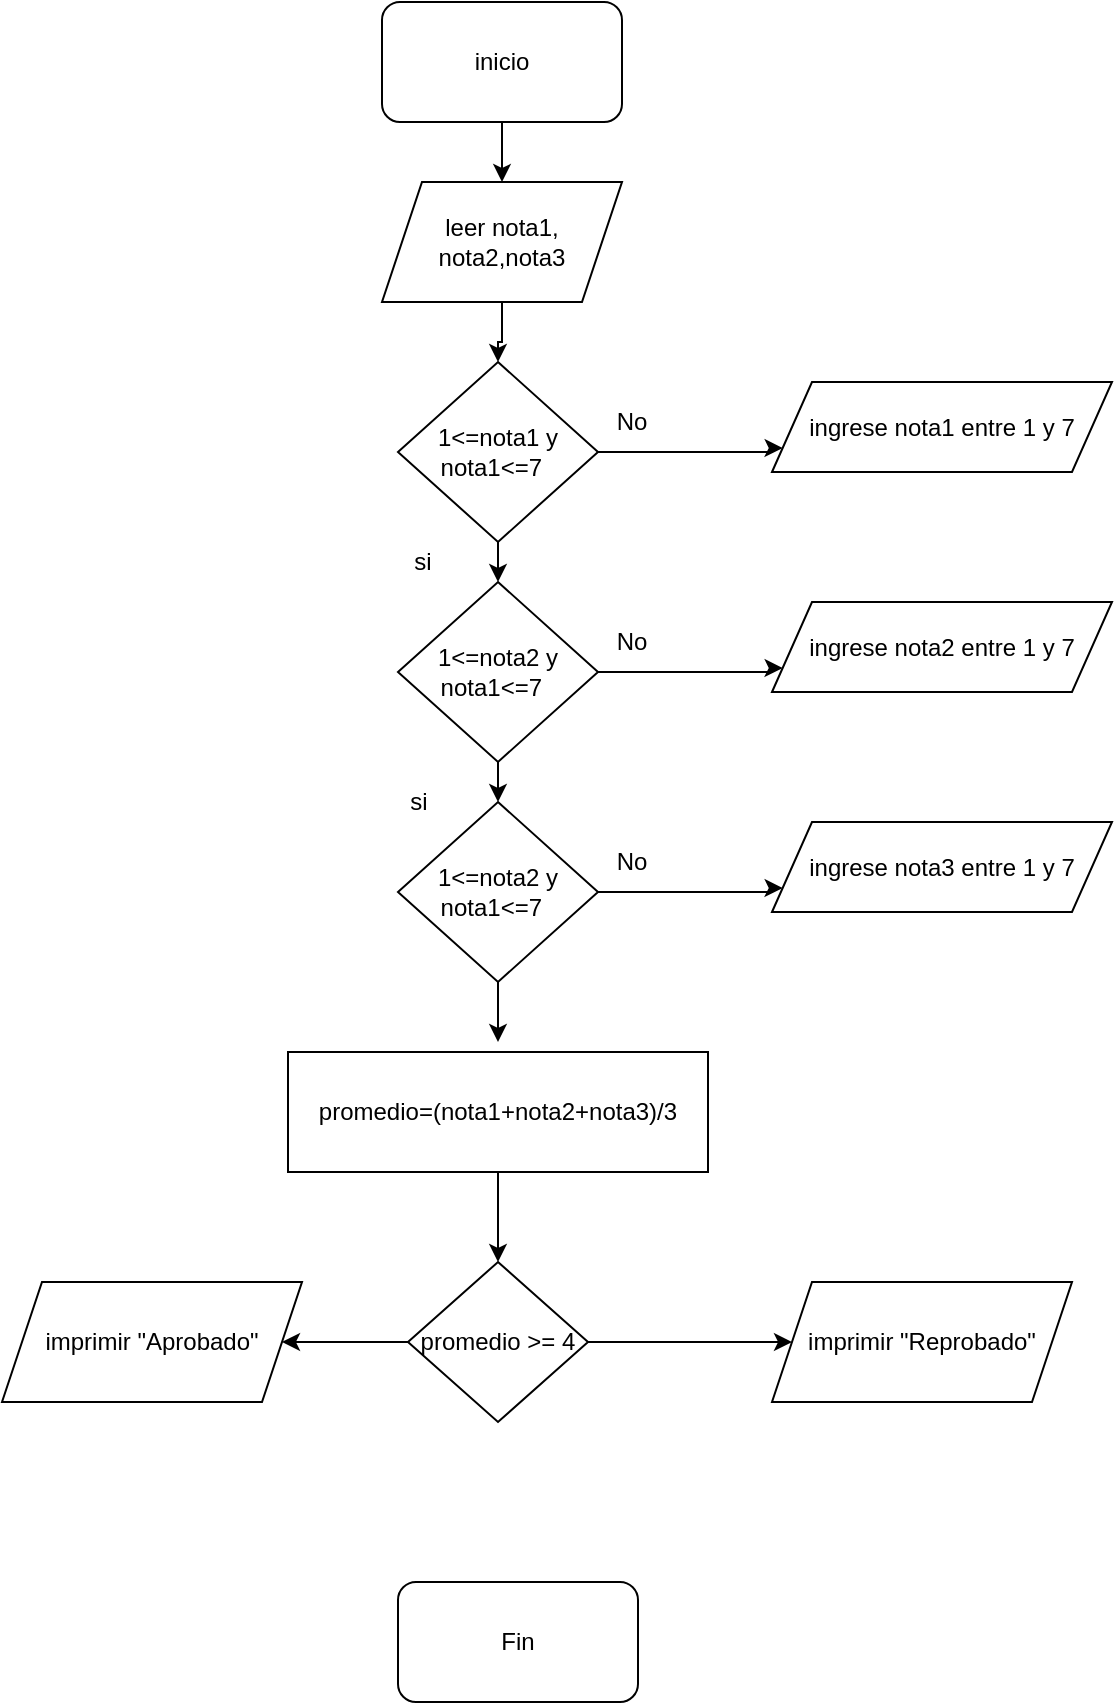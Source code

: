 <mxfile version="15.8.8" type="device"><diagram id="YtGdapbYBQNS2ut3J7UH" name="Page-1"><mxGraphModel dx="845" dy="468" grid="1" gridSize="10" guides="1" tooltips="1" connect="1" arrows="1" fold="1" page="1" pageScale="1" pageWidth="827" pageHeight="1169" math="0" shadow="0"><root><mxCell id="0"/><mxCell id="1" parent="0"/><mxCell id="Ysb_ORBw48rYoZX1FkYv-5" style="edgeStyle=orthogonalEdgeStyle;rounded=0;orthogonalLoop=1;jettySize=auto;html=1;exitX=0.5;exitY=1;exitDx=0;exitDy=0;" edge="1" parent="1" source="Ysb_ORBw48rYoZX1FkYv-2" target="Ysb_ORBw48rYoZX1FkYv-6"><mxGeometry relative="1" as="geometry"><mxPoint x="360" y="140" as="targetPoint"/></mxGeometry></mxCell><mxCell id="Ysb_ORBw48rYoZX1FkYv-2" value="inicio" style="rounded=1;whiteSpace=wrap;html=1;" vertex="1" parent="1"><mxGeometry x="300" width="120" height="60" as="geometry"/></mxCell><mxCell id="Ysb_ORBw48rYoZX1FkYv-7" style="edgeStyle=orthogonalEdgeStyle;rounded=0;orthogonalLoop=1;jettySize=auto;html=1;exitX=0.5;exitY=1;exitDx=0;exitDy=0;" edge="1" parent="1" source="Ysb_ORBw48rYoZX1FkYv-6" target="Ysb_ORBw48rYoZX1FkYv-8"><mxGeometry relative="1" as="geometry"><mxPoint x="360" y="220" as="targetPoint"/></mxGeometry></mxCell><mxCell id="Ysb_ORBw48rYoZX1FkYv-6" value="leer nota1, nota2,nota3" style="shape=parallelogram;perimeter=parallelogramPerimeter;whiteSpace=wrap;html=1;fixedSize=1;" vertex="1" parent="1"><mxGeometry x="300" y="90" width="120" height="60" as="geometry"/></mxCell><mxCell id="Ysb_ORBw48rYoZX1FkYv-10" style="edgeStyle=orthogonalEdgeStyle;rounded=0;orthogonalLoop=1;jettySize=auto;html=1;exitX=1;exitY=0.5;exitDx=0;exitDy=0;entryX=0;entryY=0.75;entryDx=0;entryDy=0;" edge="1" parent="1" source="Ysb_ORBw48rYoZX1FkYv-8" target="Ysb_ORBw48rYoZX1FkYv-14"><mxGeometry relative="1" as="geometry"><mxPoint x="480" y="260" as="targetPoint"/><Array as="points"><mxPoint x="495" y="225"/></Array></mxGeometry></mxCell><mxCell id="Ysb_ORBw48rYoZX1FkYv-33" style="edgeStyle=orthogonalEdgeStyle;rounded=0;orthogonalLoop=1;jettySize=auto;html=1;exitX=0.5;exitY=1;exitDx=0;exitDy=0;entryX=0.5;entryY=0;entryDx=0;entryDy=0;" edge="1" parent="1" source="Ysb_ORBw48rYoZX1FkYv-8" target="Ysb_ORBw48rYoZX1FkYv-31"><mxGeometry relative="1" as="geometry"/></mxCell><mxCell id="Ysb_ORBw48rYoZX1FkYv-8" value="1&amp;lt;=nota1 y nota1&amp;lt;=7&amp;nbsp;&amp;nbsp;" style="rhombus;whiteSpace=wrap;html=1;" vertex="1" parent="1"><mxGeometry x="308" y="180" width="100" height="90" as="geometry"/></mxCell><mxCell id="Ysb_ORBw48rYoZX1FkYv-11" value="No" style="text;html=1;strokeColor=none;fillColor=none;align=center;verticalAlign=middle;whiteSpace=wrap;rounded=0;" vertex="1" parent="1"><mxGeometry x="400" y="190" width="50" height="40" as="geometry"/></mxCell><mxCell id="Ysb_ORBw48rYoZX1FkYv-14" value="ingrese nota1 entre 1 y 7" style="shape=parallelogram;perimeter=parallelogramPerimeter;whiteSpace=wrap;html=1;fixedSize=1;" vertex="1" parent="1"><mxGeometry x="495" y="190" width="170" height="45" as="geometry"/></mxCell><mxCell id="Ysb_ORBw48rYoZX1FkYv-37" style="edgeStyle=orthogonalEdgeStyle;rounded=0;orthogonalLoop=1;jettySize=auto;html=1;exitX=0.5;exitY=1;exitDx=0;exitDy=0;" edge="1" parent="1" source="Ysb_ORBw48rYoZX1FkYv-16" target="Ysb_ORBw48rYoZX1FkYv-23"><mxGeometry relative="1" as="geometry"/></mxCell><mxCell id="Ysb_ORBw48rYoZX1FkYv-16" value="promedio=(nota1+nota2+nota3)/3" style="rounded=0;whiteSpace=wrap;html=1;" vertex="1" parent="1"><mxGeometry x="253" y="525" width="210" height="60" as="geometry"/></mxCell><mxCell id="Ysb_ORBw48rYoZX1FkYv-18" value="imprimir &quot;Aprobado&quot;" style="shape=parallelogram;perimeter=parallelogramPerimeter;whiteSpace=wrap;html=1;fixedSize=1;" vertex="1" parent="1"><mxGeometry x="110" y="640" width="150" height="60" as="geometry"/></mxCell><mxCell id="Ysb_ORBw48rYoZX1FkYv-20" value="Fin" style="rounded=1;whiteSpace=wrap;html=1;" vertex="1" parent="1"><mxGeometry x="308" y="790" width="120" height="60" as="geometry"/></mxCell><mxCell id="Ysb_ORBw48rYoZX1FkYv-25" style="edgeStyle=orthogonalEdgeStyle;rounded=0;orthogonalLoop=1;jettySize=auto;html=1;exitX=1;exitY=0.5;exitDx=0;exitDy=0;" edge="1" parent="1" source="Ysb_ORBw48rYoZX1FkYv-23" target="Ysb_ORBw48rYoZX1FkYv-24"><mxGeometry relative="1" as="geometry"/></mxCell><mxCell id="Ysb_ORBw48rYoZX1FkYv-26" style="edgeStyle=orthogonalEdgeStyle;rounded=0;orthogonalLoop=1;jettySize=auto;html=1;exitX=0;exitY=0.5;exitDx=0;exitDy=0;" edge="1" parent="1" source="Ysb_ORBw48rYoZX1FkYv-23" target="Ysb_ORBw48rYoZX1FkYv-18"><mxGeometry relative="1" as="geometry"/></mxCell><mxCell id="Ysb_ORBw48rYoZX1FkYv-23" value="promedio &amp;gt;= 4" style="rhombus;whiteSpace=wrap;html=1;" vertex="1" parent="1"><mxGeometry x="313" y="630" width="90" height="80" as="geometry"/></mxCell><mxCell id="Ysb_ORBw48rYoZX1FkYv-24" value="imprimir &quot;Reprobado&quot;" style="shape=parallelogram;perimeter=parallelogramPerimeter;whiteSpace=wrap;html=1;fixedSize=1;" vertex="1" parent="1"><mxGeometry x="495" y="640" width="150" height="60" as="geometry"/></mxCell><mxCell id="Ysb_ORBw48rYoZX1FkYv-34" style="edgeStyle=orthogonalEdgeStyle;rounded=0;orthogonalLoop=1;jettySize=auto;html=1;exitX=0.5;exitY=1;exitDx=0;exitDy=0;entryX=0.5;entryY=0;entryDx=0;entryDy=0;" edge="1" parent="1" source="Ysb_ORBw48rYoZX1FkYv-31" target="Ysb_ORBw48rYoZX1FkYv-32"><mxGeometry relative="1" as="geometry"/></mxCell><mxCell id="Ysb_ORBw48rYoZX1FkYv-31" value="1&amp;lt;=nota2 y nota1&amp;lt;=7&amp;nbsp;&amp;nbsp;" style="rhombus;whiteSpace=wrap;html=1;" vertex="1" parent="1"><mxGeometry x="308" y="290" width="100" height="90" as="geometry"/></mxCell><mxCell id="Ysb_ORBw48rYoZX1FkYv-35" style="edgeStyle=orthogonalEdgeStyle;rounded=0;orthogonalLoop=1;jettySize=auto;html=1;exitX=0.5;exitY=1;exitDx=0;exitDy=0;" edge="1" parent="1" source="Ysb_ORBw48rYoZX1FkYv-32"><mxGeometry relative="1" as="geometry"><mxPoint x="358" y="520" as="targetPoint"/></mxGeometry></mxCell><mxCell id="Ysb_ORBw48rYoZX1FkYv-32" value="1&amp;lt;=nota2 y nota1&amp;lt;=7&amp;nbsp;&amp;nbsp;" style="rhombus;whiteSpace=wrap;html=1;" vertex="1" parent="1"><mxGeometry x="308" y="400" width="100" height="90" as="geometry"/></mxCell><mxCell id="Ysb_ORBw48rYoZX1FkYv-39" value="si" style="text;html=1;align=center;verticalAlign=middle;resizable=0;points=[];autosize=1;strokeColor=none;fillColor=none;" vertex="1" parent="1"><mxGeometry x="310" y="270" width="20" height="20" as="geometry"/></mxCell><mxCell id="Ysb_ORBw48rYoZX1FkYv-40" value="si" style="text;html=1;align=center;verticalAlign=middle;resizable=0;points=[];autosize=1;strokeColor=none;fillColor=none;" vertex="1" parent="1"><mxGeometry x="308" y="390" width="20" height="20" as="geometry"/></mxCell><mxCell id="Ysb_ORBw48rYoZX1FkYv-41" style="edgeStyle=orthogonalEdgeStyle;rounded=0;orthogonalLoop=1;jettySize=auto;html=1;exitX=1;exitY=0.5;exitDx=0;exitDy=0;entryX=0;entryY=0.75;entryDx=0;entryDy=0;" edge="1" parent="1" target="Ysb_ORBw48rYoZX1FkYv-43"><mxGeometry relative="1" as="geometry"><mxPoint x="480" y="370" as="targetPoint"/><mxPoint x="408" y="335" as="sourcePoint"/><Array as="points"><mxPoint x="495" y="335"/></Array></mxGeometry></mxCell><mxCell id="Ysb_ORBw48rYoZX1FkYv-42" value="No" style="text;html=1;strokeColor=none;fillColor=none;align=center;verticalAlign=middle;whiteSpace=wrap;rounded=0;" vertex="1" parent="1"><mxGeometry x="400" y="300" width="50" height="40" as="geometry"/></mxCell><mxCell id="Ysb_ORBw48rYoZX1FkYv-43" value="ingrese nota2 entre 1 y 7" style="shape=parallelogram;perimeter=parallelogramPerimeter;whiteSpace=wrap;html=1;fixedSize=1;" vertex="1" parent="1"><mxGeometry x="495" y="300" width="170" height="45" as="geometry"/></mxCell><mxCell id="Ysb_ORBw48rYoZX1FkYv-44" style="edgeStyle=orthogonalEdgeStyle;rounded=0;orthogonalLoop=1;jettySize=auto;html=1;exitX=1;exitY=0.5;exitDx=0;exitDy=0;entryX=0;entryY=0.75;entryDx=0;entryDy=0;" edge="1" parent="1" target="Ysb_ORBw48rYoZX1FkYv-46"><mxGeometry relative="1" as="geometry"><mxPoint x="480" y="480" as="targetPoint"/><mxPoint x="408" y="445" as="sourcePoint"/><Array as="points"><mxPoint x="495" y="445"/></Array></mxGeometry></mxCell><mxCell id="Ysb_ORBw48rYoZX1FkYv-45" value="No" style="text;html=1;strokeColor=none;fillColor=none;align=center;verticalAlign=middle;whiteSpace=wrap;rounded=0;" vertex="1" parent="1"><mxGeometry x="400" y="410" width="50" height="40" as="geometry"/></mxCell><mxCell id="Ysb_ORBw48rYoZX1FkYv-46" value="ingrese nota3 entre 1 y 7" style="shape=parallelogram;perimeter=parallelogramPerimeter;whiteSpace=wrap;html=1;fixedSize=1;" vertex="1" parent="1"><mxGeometry x="495" y="410" width="170" height="45" as="geometry"/></mxCell></root></mxGraphModel></diagram></mxfile>